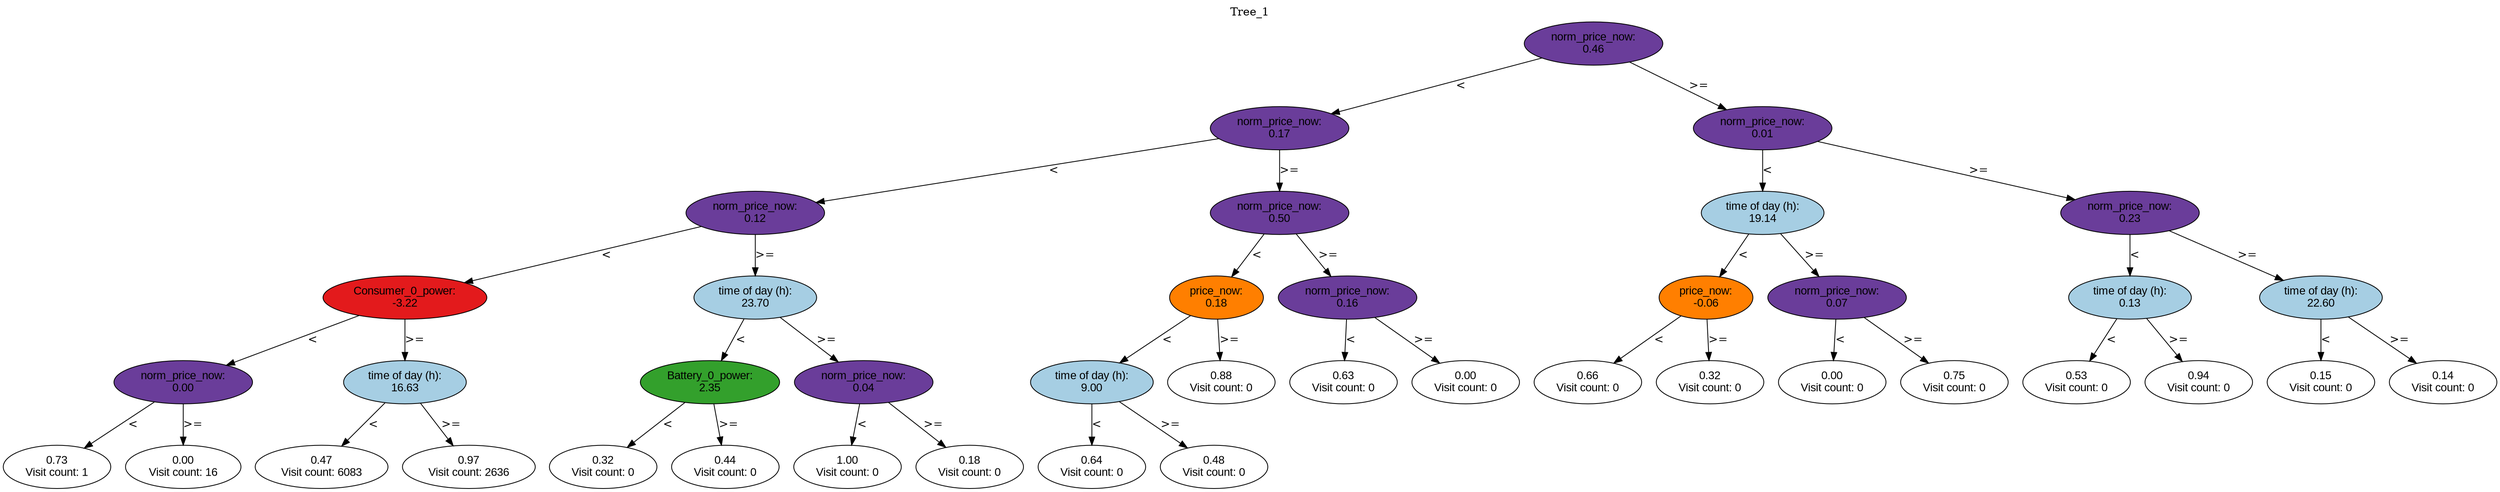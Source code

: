 digraph BST {
    node [fontname="Arial" style=filled colorscheme=paired12];
    0 [ label = "norm_price_now:
0.46" fillcolor=10];
    1 [ label = "norm_price_now:
0.17" fillcolor=10];
    2 [ label = "norm_price_now:
0.12" fillcolor=10];
    3 [ label = "Consumer_0_power:
-3.22" fillcolor=6];
    4 [ label = "norm_price_now:
0.00" fillcolor=10];
    5 [ label = "0.73
Visit count: 1" fillcolor=white];
    6 [ label = "0.00
Visit count: 16" fillcolor=white];
    7 [ label = "time of day (h):
16.63" fillcolor=1];
    8 [ label = "0.47
Visit count: 6083" fillcolor=white];
    9 [ label = "0.97
Visit count: 2636" fillcolor=white];
    10 [ label = "time of day (h):
23.70" fillcolor=1];
    11 [ label = "Battery_0_power:
2.35" fillcolor=4];
    12 [ label = "0.32
Visit count: 0" fillcolor=white];
    13 [ label = "0.44
Visit count: 0" fillcolor=white];
    14 [ label = "norm_price_now:
0.04" fillcolor=10];
    15 [ label = "1.00
Visit count: 0" fillcolor=white];
    16 [ label = "0.18
Visit count: 0" fillcolor=white];
    17 [ label = "norm_price_now:
0.50" fillcolor=10];
    18 [ label = "price_now:
0.18" fillcolor=8];
    19 [ label = "time of day (h):
9.00" fillcolor=1];
    20 [ label = "0.64
Visit count: 0" fillcolor=white];
    21 [ label = "0.48
Visit count: 0" fillcolor=white];
    22 [ label = "0.88
Visit count: 0" fillcolor=white];
    23 [ label = "norm_price_now:
0.16" fillcolor=10];
    24 [ label = "0.63
Visit count: 0" fillcolor=white];
    25 [ label = "0.00
Visit count: 0" fillcolor=white];
    26 [ label = "norm_price_now:
0.01" fillcolor=10];
    27 [ label = "time of day (h):
19.14" fillcolor=1];
    28 [ label = "price_now:
-0.06" fillcolor=8];
    29 [ label = "0.66
Visit count: 0" fillcolor=white];
    30 [ label = "0.32
Visit count: 0" fillcolor=white];
    31 [ label = "norm_price_now:
0.07" fillcolor=10];
    32 [ label = "0.00
Visit count: 0" fillcolor=white];
    33 [ label = "0.75
Visit count: 0" fillcolor=white];
    34 [ label = "norm_price_now:
0.23" fillcolor=10];
    35 [ label = "time of day (h):
0.13" fillcolor=1];
    36 [ label = "0.53
Visit count: 0" fillcolor=white];
    37 [ label = "0.94
Visit count: 0" fillcolor=white];
    38 [ label = "time of day (h):
22.60" fillcolor=1];
    39 [ label = "0.15
Visit count: 0" fillcolor=white];
    40 [ label = "0.14
Visit count: 0" fillcolor=white];

    0  -> 1[ label = "<"];
    0  -> 26[ label = ">="];
    1  -> 2[ label = "<"];
    1  -> 17[ label = ">="];
    2  -> 3[ label = "<"];
    2  -> 10[ label = ">="];
    3  -> 4[ label = "<"];
    3  -> 7[ label = ">="];
    4  -> 5[ label = "<"];
    4  -> 6[ label = ">="];
    7  -> 8[ label = "<"];
    7  -> 9[ label = ">="];
    10  -> 11[ label = "<"];
    10  -> 14[ label = ">="];
    11  -> 12[ label = "<"];
    11  -> 13[ label = ">="];
    14  -> 15[ label = "<"];
    14  -> 16[ label = ">="];
    17  -> 18[ label = "<"];
    17  -> 23[ label = ">="];
    18  -> 19[ label = "<"];
    18  -> 22[ label = ">="];
    19  -> 20[ label = "<"];
    19  -> 21[ label = ">="];
    23  -> 24[ label = "<"];
    23  -> 25[ label = ">="];
    26  -> 27[ label = "<"];
    26  -> 34[ label = ">="];
    27  -> 28[ label = "<"];
    27  -> 31[ label = ">="];
    28  -> 29[ label = "<"];
    28  -> 30[ label = ">="];
    31  -> 32[ label = "<"];
    31  -> 33[ label = ">="];
    34  -> 35[ label = "<"];
    34  -> 38[ label = ">="];
    35  -> 36[ label = "<"];
    35  -> 37[ label = ">="];
    38  -> 39[ label = "<"];
    38  -> 40[ label = ">="];

    labelloc="t";
    label="Tree_1";
}